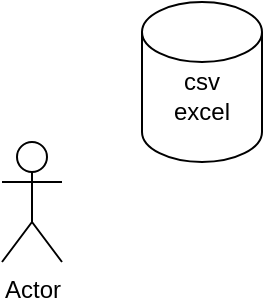 <mxfile version="13.6.2" type="device"><diagram id="Mr4K6Cgws30C3-87kvsC" name="Page-1"><mxGraphModel dx="1102" dy="642" grid="1" gridSize="10" guides="1" tooltips="1" connect="1" arrows="1" fold="1" page="1" pageScale="1" pageWidth="827" pageHeight="1169" math="0" shadow="0"><root><mxCell id="0"/><mxCell id="1" parent="0"/><mxCell id="BplRSBwVpJEOpXSCgqY5-1" value="Actor" style="shape=umlActor;verticalLabelPosition=bottom;verticalAlign=top;html=1;outlineConnect=0;" vertex="1" parent="1"><mxGeometry x="170" y="220" width="30" height="60" as="geometry"/></mxCell><mxCell id="BplRSBwVpJEOpXSCgqY5-2" value="&lt;br&gt;csv&lt;br&gt;excel" style="shape=cylinder2;whiteSpace=wrap;html=1;boundedLbl=1;backgroundOutline=1;size=15;" vertex="1" parent="1"><mxGeometry x="240" y="150" width="60" height="80" as="geometry"/></mxCell></root></mxGraphModel></diagram></mxfile>